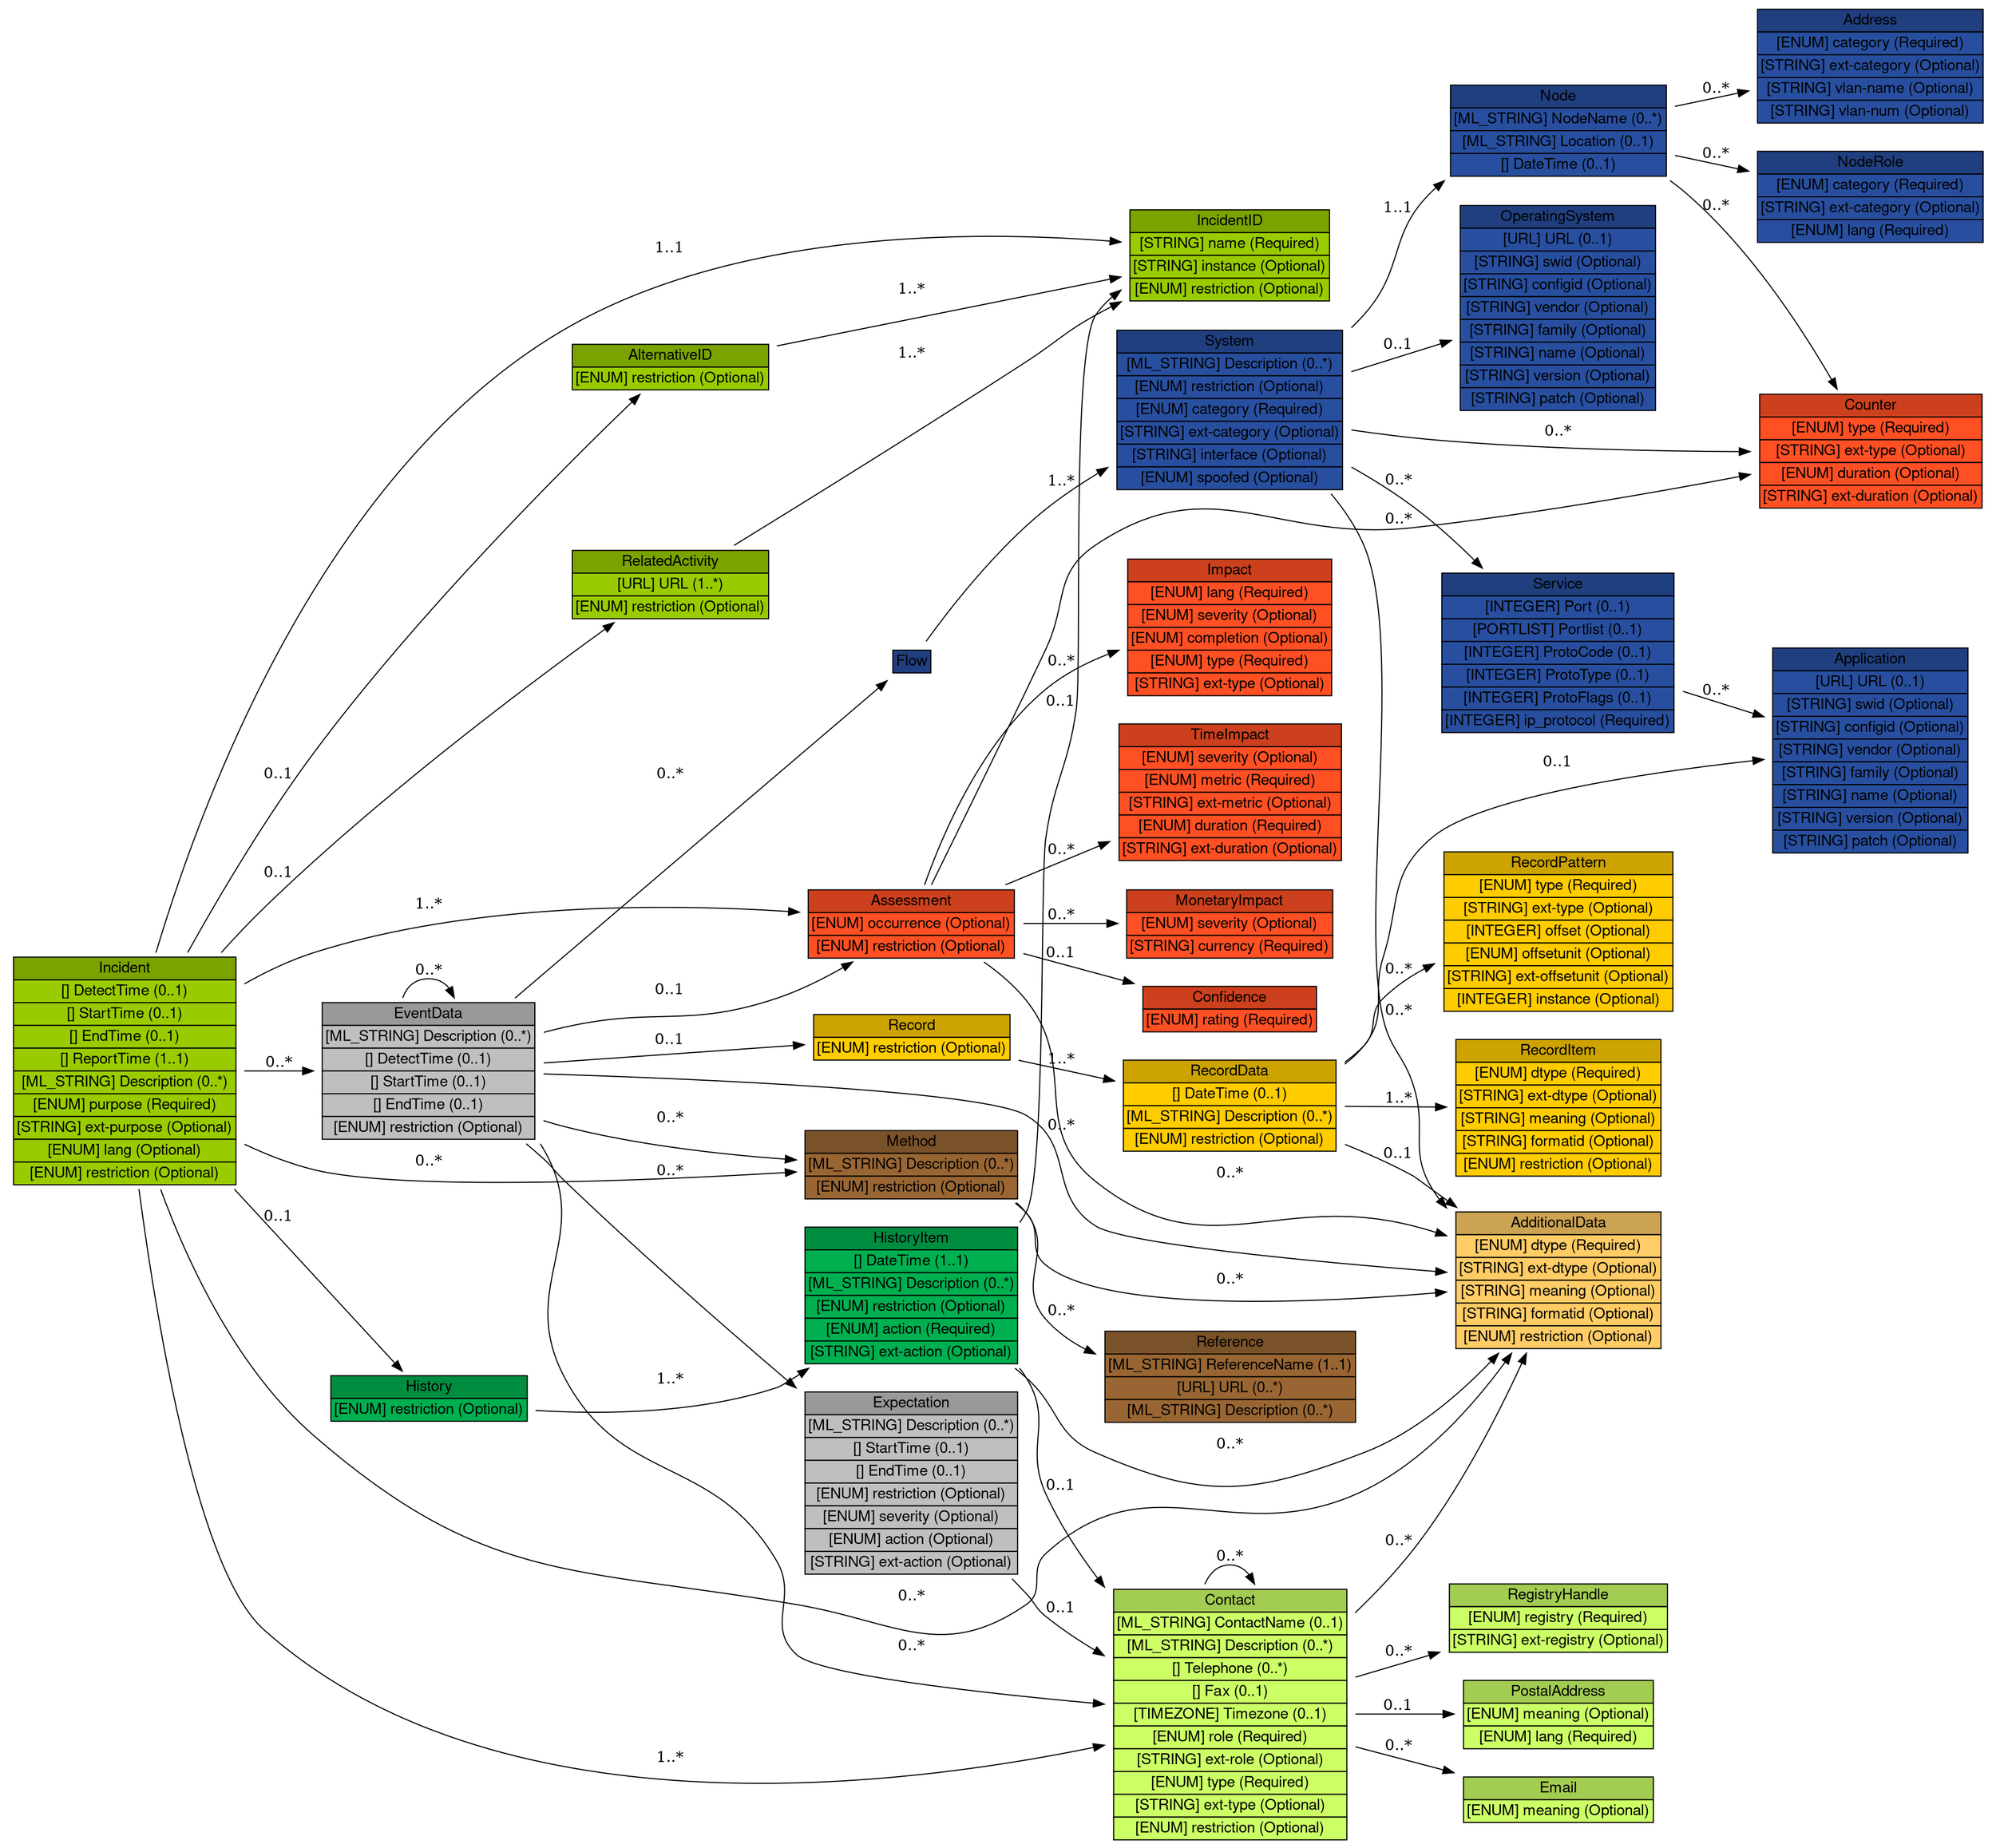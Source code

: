 digraph Incident {
	graph [bb="0,0,1808,1690.5",
		rankdir=LR
	];
	node [label="\N"];
	Incident	 [height=3.0278,
		label=<<table BORDER="0" CELLBORDER="1" CELLSPACING="0"> <tr> <td BGCOLOR="#7aa300" HREF="#" TITLE="Every incident is represented by an instance of the Incident class. This class provides a standardized representation for commonly exchanged incident data. "><FONT FACE="Nimbus Sans L">Incident</FONT></td> </tr>" %<tr><td BGCOLOR="#99CC00"  HREF="#" TITLE="The time the incident was first detected."><FONT FACE="Nimbus Sans L">[] DetectTime (0..1)</FONT></td></tr>%<tr><td BGCOLOR="#99CC00"  HREF="#" TITLE="The time the incident started."><FONT FACE="Nimbus Sans L">[] StartTime (0..1)</FONT></td></tr>%<tr><td BGCOLOR="#99CC00"  HREF="#" TITLE="The time the incident ended."><FONT FACE="Nimbus Sans L">[] EndTime (0..1)</FONT></td></tr>%<tr><td BGCOLOR="#99CC00"  HREF="#" TITLE="The time the incident was reported."><FONT FACE="Nimbus Sans L">[] ReportTime (1..1)</FONT></td></tr>%<tr><td BGCOLOR="#99CC00"  HREF="#" TITLE="A free-form textual description of the incident."><FONT FACE="Nimbus Sans L">[ML_STRING] Description (0..*)</FONT></td></tr>%<tr><td BGCOLOR="#99CC00"  HREF="#" TITLE="The purpose attribute represents the reason why the IODEF document was created.  It is closely related to the Expectation class (Section 3.13).  This attribute is defined as an enumerated list:"><FONT FACE="Nimbus Sans L">[ENUM] purpose (Required)</FONT></td></tr>%<tr><td BGCOLOR="#99CC00"  HREF="#" TITLE="A means by which to extend the purpose attribute.  See Section 5.1."><FONT FACE="Nimbus Sans L">[STRING] ext-purpose (Optional)</FONT></td></tr>%<tr><td BGCOLOR="#99CC00"  HREF="#" TITLE="A valid language code per RFC 4646 [7] constrained by the definition of &quot;xs:language&quot;.  The interpretation of this code is described in Section 6."><FONT FACE="Nimbus Sans L">[ENUM] lang (Optional)</FONT></td></tr>%<tr><td BGCOLOR="#99CC00"  HREF="#" TITLE="This attribute indicates the disclosure guidelines to which the sender expects the recipient to adhere for the information represented in this class and its children.  This guideline provides no security since there are no specified technical means to ensure that the recipient of the document handles the information as the sender requested."><FONT FACE="Nimbus Sans L">[ENUM] restriction (Optional)</FONT></td></tr>%</table>>,
		pos="109.5,1361.5",
		shape=plaintext,
		width=3.0417];
	IncidentID	 [height=1.2778,
		label=<<table BORDER="0" CELLBORDER="1" CELLSPACING="0"> <tr> <td BGCOLOR="#7aa300" HREF="#" TITLE="The IncidentID class represents an incident tracking number that is unique in the context of the CSIRT and identifies the activity characterized in an IODEF Document. This identifier would serve as an index into the CSIRT incident handling system. The combination of the name attribute and the string in the element content MUST be a globally unique identifier describing the activity. Documents generated by a given CSIRT MUST NOT reuse the same value unless they are referencing the same incident. "><FONT FACE="Nimbus Sans L">IncidentID</FONT></td> </tr>" %<tr><td BGCOLOR="#99CC00"  HREF="#" TITLE="An identifier describing the CSIRT that created the document.  In order to have a globally unique CSIRT name, the fully qualified domain name associated with the CSIRT MUST be used."><FONT FACE="Nimbus Sans L">[STRING] name (Required)</FONT></td></tr>%<tr><td BGCOLOR="#99CC00"  HREF="#" TITLE="An identifier referencing a subset of the named incident."><FONT FACE="Nimbus Sans L">[STRING] instance (Optional)</FONT></td></tr>%<tr><td BGCOLOR="#99CC00"  HREF="#" TITLE="This attribute has been defined in Section 3.2."><FONT FACE="Nimbus Sans L">[ENUM] restriction (Optional)</FONT></td></tr>%</table>>,
		pos="1117,1602.5",
		shape=plaintext,
		width=2.7639];
	Incident -> IncidentID	 [label="1..1",
		lp="606.5,1652",
		pos="e,1017.5,1619.4 184.24,1470.7 210.68,1502.8 242.72,1535.4 278,1558.5 367.68,1617.3 402.02,1615.1 508,1631.5 681.09,1658.3 884.86,\
1638.3 1007.3,1620.9"];
	AlternativeID	 [height=0.69444,
		label=<<table BORDER="0" CELLBORDER="1" CELLSPACING="0"> <tr> <td BGCOLOR="#7aa300" HREF="#" TITLE="The AlternativeID class lists the incident tracking numbers used by CSIRTs, other than the one generating the document, to refer to the identical activity described the IODEF document. A tracking number listed as an AlternativeID references the same incident detected by "><FONT FACE="Nimbus Sans L">AlternativeID</FONT></td> </tr>" %<tr><td BGCOLOR="#99CC00"  HREF="#" TITLE="This attribute has been defined in Section 3.2."><FONT FACE="Nimbus Sans L">[ENUM] restriction (Optional)</FONT></td></tr>%</table>>,
		pos="606.5,1598.5",
		shape=plaintext,
		width=2.7361];
	Incident -> AlternativeID	 [label="0..1",
		lp="248.5,1500",
		pos="e,507.81,1585 219.03,1464.2 225.02,1469.1 231.04,1473.9 237,1478.5 313.24,1536.9 419,1567.5 497.85,1583.1"];
	RelatedActivity	 [height=0.98611,
		label=<<table BORDER="0" CELLBORDER="1" CELLSPACING="0"> <tr> <td BGCOLOR="#7aa300" HREF="#" TITLE="The RelatedActivity class lists either incident tracking numbers of incidents or URLs (not both) that refer to activity related to the one described in the IODEF document. These references may be to local incident tracking numbers or to those of other CSIRTs. "><FONT FACE="Nimbus Sans L">RelatedActivity</FONT></td> </tr>" %<tr><td BGCOLOR="#99CC00"  HREF="#" TITLE="A URL to activity related to this incident."><FONT FACE="Nimbus Sans L">[URL] URL (1..*)</FONT></td></tr>%<tr><td BGCOLOR="#99CC00"  HREF="#" TITLE="This attribute has been defined in Section 3.2."><FONT FACE="Nimbus Sans L">[ENUM] restriction (Optional)</FONT></td></tr>%</table>>,
		pos="606.5,1519.5",
		shape=plaintext,
		width=2.7361];
	Incident -> RelatedActivity	 [label="0..1",
		lp="248.5,1467",
		pos="e,507.91,1514.3 219.04,1439.1 238.04,1450 258.1,1460 278,1467.5 348.42,1493.9 432.25,1506.9 497.59,1513.3"];
	Assessment	 [height=0.98611,
		label=<<table BORDER="0" CELLBORDER="1" CELLSPACING="0"> <tr> <td BGCOLOR="#cc401d" HREF="#" TITLE="The Assessment class describes the technical and non-technical repercussions of the incident on the CSIRT&#39;s constituency. "><FONT FACE="Nimbus Sans L">Assessment</FONT></td> </tr>" %<tr><td BGCOLOR="#FF5024"  HREF="#" TITLE="Specifies whether the assessment is describing actual or potential outcomes.  The default is &quot;actual&quot; and is assumed if not specified."><FONT FACE="Nimbus Sans L">[ENUM] occurrence (Optional)</FONT></td></tr>%<tr><td BGCOLOR="#FF5024"  HREF="#" TITLE="This attribute is defined in Section 3.2."><FONT FACE="Nimbus Sans L">[ENUM] restriction (Optional)</FONT></td></tr>%</table>>,
		pos="829,676.5",
		shape=plaintext,
		width=2.8472];
	Incident -> Assessment	 [label="1..*",
		lp="384,863",
		pos="e,726.28,684.37 132.84,1252.4 163.18,1120.5 219.26,909.6 278,855.5 400.15,742.99 593.93,701.15 716.14,685.62"];
	AdditionalData	 [height=1.8611,
		label=<<table BORDER="0" CELLBORDER="1" CELLSPACING="0"> <tr> <td BGCOLOR="#cca352" HREF="#" TITLE="The AdditionalData class serves as an extension mechanism for information not otherwise represented in the data model. For relatively simple information, atomic data types (e.g., integers, strings) are provided with a mechanism to annotate their meaning. The class can also be used to extend the data model (and the associated Schema) to support proprietary extensions by encapsulating entire XML documents conforming to another Schema (e.g., IDMEF). A detailed discussion for extending the data model and the schema can be found in Section 5. "><FONT FACE="Nimbus Sans L">AdditionalData</FONT></td> </tr>" %<tr><td BGCOLOR="#FFCC66"  HREF="#" TITLE="The data type of the element content.  The permitted values for this attribute are shown below.  The default value is &quot;string&quot;."><FONT FACE="Nimbus Sans L">[ENUM] dtype (Required)</FONT></td></tr>%<tr><td BGCOLOR="#FFCC66"  HREF="#" TITLE="A means by which to extend the dtype attribute.  See Section 5.1."><FONT FACE="Nimbus Sans L">[STRING] ext-dtype (Optional)</FONT></td></tr>%<tr><td BGCOLOR="#FFCC66"  HREF="#" TITLE="A free-form description of the element content."><FONT FACE="Nimbus Sans L">[STRING] meaning (Optional)</FONT></td></tr>%<tr><td BGCOLOR="#FFCC66"  HREF="#" TITLE="An identifier referencing the format and semantics of the element content."><FONT FACE="Nimbus Sans L">[STRING] formatid (Optional)</FONT></td></tr>%<tr><td BGCOLOR="#FFCC66"  HREF="#" TITLE="This attribute has been defined in Section 3.2."><FONT FACE="Nimbus Sans L">[ENUM] restriction (Optional)</FONT></td></tr>%</table>>,
		pos="1413,1000.5",
		shape=plaintext,
		width=2.8194];
	Incident -> AdditionalData	 [label="0..*",
		lp="829,340",
		pos="e,1375.9,933.29 115.47,1252.4 132.92,987.53 195.18,332.5 384,332.5 384,332.5 384,332.5 1117,332.5 1172.3,332.5 1201,312.25 1240,\
351.5 1303.3,415.25 1273.5,665.35 1299,751.5 1316.8,811.67 1346.6,875.99 1371.2,924.18"];
	Method	 [height=0.98611,
		label=<<table BORDER="0" CELLBORDER="1" CELLSPACING="0"> <tr> <td BGCOLOR="#7a5229" HREF="#" TITLE="The Method class describes the methodology used by the intruder to perpetrate the events of the incident. This class consists of a list of references describing the attack method and a free form description of the technique. "><FONT FACE="Nimbus Sans L">Method</FONT></td> </tr>" %<tr><td BGCOLOR="#996633"  HREF="#" TITLE="A free-form text description of the methodology used by the intruder."><FONT FACE="Nimbus Sans L">[ML_STRING] Description (0..*)</FONT></td></tr>%<tr><td BGCOLOR="#996633"  HREF="#" TITLE="This attribute is defined in Section 3.2."><FONT FACE="Nimbus Sans L">[ENUM] restriction (Optional)</FONT></td></tr>%</table>>,
		pos="829,928.5",
		shape=plaintext,
		width=2.9444];
	Incident -> Method	 [label="0..*",
		lp="384,948",
		pos="e,722.8,897.74 121.18,1252.2 138.01,1153.5 178.9,1013 278,940.5 403.59,848.56 592.07,868.62 712.79,895.47"];
	Contact	 [height=3.3194,
		label=<<table BORDER="0" CELLBORDER="1" CELLSPACING="0"> <tr> <td BGCOLOR="#a3cc52" HREF="#" TITLE="The Contact class describes contact information for organizations and personnel involved in the incident. This class allows for the naming of the involved party, specifying contact information for them, and identifying their role in the incident. "><FONT FACE="Nimbus Sans L">Contact</FONT></td> </tr>" %<tr><td BGCOLOR="#CCFF66"  HREF="#" TITLE="The name of the contact.  The contact may either be an organization or a person.  The type attribute disambiguates the semantics."><FONT FACE="Nimbus Sans L">[ML_STRING] ContactName (0..1)</FONT></td></tr>%<tr><td BGCOLOR="#CCFF66"  HREF="#" TITLE="A free-form description of this contact.  In the case of a person, this is often the organizational title of the individual."><FONT FACE="Nimbus Sans L">[ML_STRING] Description (0..*)</FONT></td></tr>%<tr><td BGCOLOR="#CCFF66"  HREF="#" TITLE="The telephone number of the contact."><FONT FACE="Nimbus Sans L">[] Telephone (0..*)</FONT></td></tr>%<tr><td BGCOLOR="#CCFF66"  HREF="#" TITLE="The facsimile telephone number of the contact."><FONT FACE="Nimbus Sans L">[] Fax (0..1)</FONT></td></tr>%<tr><td BGCOLOR="#CCFF66"  HREF="#" TITLE="The timezone in which the contact resides formatted according to Section 2.9."><FONT FACE="Nimbus Sans L">[TIMEZONE] Timezone (0..1)</FONT></td></tr>%<tr><td BGCOLOR="#CCFF66"  HREF="#" TITLE="Indicates the role the contact fulfills.  This attribute is defined as an enumerated list:"><FONT FACE="Nimbus Sans L">[ENUM] role (Required)</FONT></td></tr>%<tr><td BGCOLOR="#CCFF66"  HREF="#" TITLE="A means by which to extend the role attribute. See Section 5.1."><FONT FACE="Nimbus Sans L">[STRING] ext-role (Optional)</FONT></td></tr>%<tr><td BGCOLOR="#CCFF66"  HREF="#" TITLE="Indicates the type of contact being described. This attribute is defined as an enumerated list:"><FONT FACE="Nimbus Sans L">[ENUM] type (Required)</FONT></td></tr>%<tr><td BGCOLOR="#CCFF66"  HREF="#" TITLE="A means by which to extend the type attribute. See Section 5.1."><FONT FACE="Nimbus Sans L">[STRING] ext-type (Optional)</FONT></td></tr>%<tr><td BGCOLOR="#CCFF66"  HREF="#" TITLE="This attribute is defined in Section 3.2."><FONT FACE="Nimbus Sans L">[ENUM] restriction (Optional)</FONT></td></tr>%</table>>,
		pos="1117,1369.5",
		shape=plaintext,
		width=3.1944];
	Incident -> Contact	 [label="1..*",
		lp="606.5,1374",
		pos="e,1002,1368.6 219.24,1362.4 407.97,1363.9 792.89,1366.9 991.79,1368.5"];
	EventData	 [height=1.8611,
		label=<<table BORDER="0" CELLBORDER="1" CELLSPACING="0"> <tr> <td BGCOLOR="#999999" HREF="#" TITLE="The EventData class describes a particular event of the incident for a given set of hosts or networks. This description includes the systems from which the activity originated and those targeted, an assessment of the techniques used by the intruder, the impact of the activity on the organization, and any forensic evidence discovered. "><FONT FACE="Nimbus Sans L">EventData</FONT></td> </tr>" %<tr><td BGCOLOR="#bfbfbf"  HREF="#" TITLE="A free-form textual description of the event."><FONT FACE="Nimbus Sans L">[ML_STRING] Description (0..*)</FONT></td></tr>%<tr><td BGCOLOR="#bfbfbf"  HREF="#" TITLE="The time the event was detected."><FONT FACE="Nimbus Sans L">[] DetectTime (0..1)</FONT></td></tr>%<tr><td BGCOLOR="#bfbfbf"  HREF="#" TITLE="The time the event started."><FONT FACE="Nimbus Sans L">[] StartTime (0..1)</FONT></td></tr>%<tr><td BGCOLOR="#bfbfbf"  HREF="#" TITLE="The time the event ended."><FONT FACE="Nimbus Sans L">[] EndTime (0..1)</FONT></td></tr>%<tr><td BGCOLOR="#bfbfbf"  HREF="#" TITLE="This attribute is defined in Section 3.2."><FONT FACE="Nimbus Sans L">[ENUM] restriction (Optional)</FONT></td></tr>%</table>>,
		pos="384,1031.5",
		shape=plaintext,
		width=2.9444];
	Incident -> EventData	 [label="0..*",
		lp="248.5,1214",
		pos="e,328.02,1098.8 200.52,1252.1 240.19,1204.4 285.69,1149.7 321.46,1106.7"];
	History	 [height=0.69444,
		label=<<table BORDER="0" CELLBORDER="1" CELLSPACING="0"> <tr> <td BGCOLOR="#008d40" HREF="#" TITLE="The History class is a log of the significant events or actions performed by the involved parties during the course of handling the incident. "><FONT FACE="Nimbus Sans L">History</FONT></td> </tr>" %<tr><td BGCOLOR="#00B050"  HREF="#" TITLE="This attribute is defined in Section 3.2."><FONT FACE="Nimbus Sans L">[ENUM] restriction (Optional)</FONT></td></tr>%</table>>,
		pos="384,1433.5",
		shape=plaintext,
		width=2.7361];
	Incident -> History	 [label="0..1",
		lp="248.5,1408",
		pos="e,288.67,1408.5 219.17,1390.3 238.85,1395.4 259.31,1400.8 278.85,1405.9"];
	AlternativeID -> IncidentID	 [label="1..*",
		lp="829,1609",
		pos="e,1017.3,1601.7 705.23,1599.3 791.75,1600 917.34,1600.9 1007,1601.6"];
	RelatedActivity -> IncidentID	 [label="1..*",
		lp="829,1580",
		pos="e,1017.3,1586.3 705.23,1535.6 791.84,1549.6 917.6,1570.1 1007.3,1584.7"];
	Impact	 [height=1.8611,
		label=<<table BORDER="0" CELLBORDER="1" CELLSPACING="0"> <tr> <td BGCOLOR="#cc401d" HREF="#" TITLE="The Impact class allows for categorizing and describing the technical impact of the incident on the network of an organization. "><FONT FACE="Nimbus Sans L">Impact</FONT></td> </tr>" %<tr><td BGCOLOR="#FF5024"  HREF="#" TITLE="A valid language code per RFC 4646 [7] constrained by the definition of &quot;xs:language&quot;.  The interpretation of this code is described in Section 6."><FONT FACE="Nimbus Sans L">[ENUM] lang (Required)</FONT></td></tr>%<tr><td BGCOLOR="#FF5024"  HREF="#" TITLE="An estimate of the relative severity of the activity.  The permitted values are shown below.  There is no default value."><FONT FACE="Nimbus Sans L">[ENUM] severity (Optional)</FONT></td></tr>%<tr><td BGCOLOR="#FF5024"  HREF="#" TITLE="An indication whether the described activity was successful.  The permitted values are shown below.  There is no default value."><FONT FACE="Nimbus Sans L">[ENUM] completion (Optional)</FONT></td></tr>%<tr><td BGCOLOR="#FF5024"  HREF="#" TITLE="Classifies the malicious activity into incident categories.  The permitted values are shown below.  The default value is &quot;other&quot;."><FONT FACE="Nimbus Sans L">[ENUM] type (Required)</FONT></td></tr>%<tr><td BGCOLOR="#FF5024"  HREF="#" TITLE="A means by which to extend the type attribute. See Section 5.1."><FONT FACE="Nimbus Sans L">[STRING] ext-type (Optional)</FONT></td></tr>%</table>>,
		pos="1117,427.5",
		shape=plaintext,
		width=2.8333];
	Assessment -> Impact	 [label="0..*",
		lp="964.5,546",
		pos="e,1014.9,487.71 858.28,640.78 889.57,603.88 941.77,545.84 994,503.5 998.04,500.22 1002.2,496.98 1006.5,493.79"];
	TimeImpact	 [height=1.8611,
		label=<<table BORDER="0" CELLBORDER="1" CELLSPACING="0"> <tr> <td BGCOLOR="#cc401d" HREF="#" TITLE="The TimeImpact class describes the impact of the incident on an organization as a function of time. It provides a way to convey down time and recovery time. "><FONT FACE="Nimbus Sans L">TimeImpact</FONT></td> </tr>" %<tr><td BGCOLOR="#FF5024"  HREF="#" TITLE="An estimate of the relative severity of the activity.  The permitted values are shown below.  There is no default value."><FONT FACE="Nimbus Sans L">[ENUM] severity (Optional)</FONT></td></tr>%<tr><td BGCOLOR="#FF5024"  HREF="#" TITLE="Defines the metric in which the time is expressed.  The permitted values are shown below.  There is no default value."><FONT FACE="Nimbus Sans L">[ENUM] metric (Required)</FONT></td></tr>%<tr><td BGCOLOR="#FF5024"  HREF="#" TITLE="A means by which to extend the metric attribute.  See Section 5.1."><FONT FACE="Nimbus Sans L">[STRING] ext-metric (Optional)</FONT></td></tr>%<tr><td BGCOLOR="#FF5024"  HREF="#" TITLE="Defines a unit of time, that when combined with the metric attribute, fully describes a metric of impact that will be conveyed in the element content.  The permitted values are shown below.  The default value is &quot;hour&quot;."><FONT FACE="Nimbus Sans L">[ENUM] duration (Required)</FONT></td></tr>%<tr><td BGCOLOR="#FF5024"  HREF="#" TITLE="A means by which to extend the duration attribute.  See Section 5.1."><FONT FACE="Nimbus Sans L">[STRING] ext-duration (Optional)</FONT></td></tr>%</table>>,
		pos="1117,737.5",
		shape=plaintext,
		width=3.0417];
	Assessment -> TimeImpact	 [label="0..*",
		lp="964.5,715",
		pos="e,1007.5,714.3 931.75,698.26 953.05,702.77 975.66,707.56 997.49,712.19"];
	MonetaryImpact	 [height=0.98611,
		label=<<table BORDER="0" CELLBORDER="1" CELLSPACING="0"> <tr> <td BGCOLOR="#cc401d" HREF="#" TITLE="The MonetaryImpact class describes the financial impact of the activity on an organization. For example, this impact may consider losses due to the cost of the investigation or recovery, diminished "><FONT FACE="Nimbus Sans L">MonetaryImpact</FONT></td> </tr>" %<tr><td BGCOLOR="#FF5024"  HREF="#" TITLE="An estimate of the relative severity of the activity.  The permitted values are shown below.  There is no default value."><FONT FACE="Nimbus Sans L">[ENUM] severity (Optional)</FONT></td></tr>%<tr><td BGCOLOR="#FF5024"  HREF="#" TITLE="Defines the currency in which the monetary impact is expressed.  The permitted values are defined in ISO 4217:2001, Codes for the representation of currencies and funds [14].  There is no default value."><FONT FACE="Nimbus Sans L">[STRING] currency (Required)</FONT></td></tr>%</table>>,
		pos="1117,616.5",
		shape=plaintext,
		width=2.8333];
	Assessment -> MonetaryImpact	 [label="0..*",
		lp="964.5,658",
		pos="e,1014.8,637.8 931.75,655.09 955.47,650.15 980.81,644.87 1004.9,639.86"];
	Counter	 [height=1.5694,
		label=<<table BORDER="0" CELLBORDER="1" CELLSPACING="0"> <tr> <td BGCOLOR="#cc401d" HREF="#" TITLE="The Counter class summarize multiple occurrences of some event, or conveys counts or rates on various features (e.g., packets, sessions, events). "><FONT FACE="Nimbus Sans L">Counter</FONT></td> </tr>" %<tr><td BGCOLOR="#FF5024"  HREF="#" TITLE="Specifies the units of the element content."><FONT FACE="Nimbus Sans L">[ENUM] type (Required)</FONT></td></tr>%<tr><td BGCOLOR="#FF5024"  HREF="#" TITLE="A means by which to extend the type attribute. See Section 5.1."><FONT FACE="Nimbus Sans L">[STRING] ext-type (Optional)</FONT></td></tr>%<tr><td BGCOLOR="#FF5024"  HREF="#" TITLE="If present, the Counter class represents a rate rather than a count over the entire event.  In that case, this attribute specifies the denominator of the rate (where the type attribute specified the nominator).  The possible values of this attribute are defined in Section 3.10.2"><FONT FACE="Nimbus Sans L">[ENUM] duration (Optional)</FONT></td></tr>%<tr><td BGCOLOR="#FF5024"  HREF="#" TITLE="A means by which to extend the duration attribute.  See Section 5.1."><FONT FACE="Nimbus Sans L">[STRING] ext-duration (Optional)</FONT></td></tr>%</table>>,
		pos="1697,56.5",
		shape=plaintext,
		width=3.0417];
	Assessment -> Counter	 [label="0..*",
		lp="1269.5,32",
		pos="e,1587.3,33.479 842.69,640.97 865.01,581.78 909.34,458.86 935,351.5 947.13,300.76 938.64,285.66 953,235.5 965.77,190.9 960.22,171.3 \
994,139.5 1150.5,-7.8388 1421.3,7.4123 1577.2,31.858"];
	Confidence	 [height=0.69444,
		label=<<table BORDER="0" CELLBORDER="1" CELLSPACING="0"> <tr> <td BGCOLOR="#cc401d" HREF="#" TITLE="The Confidence class represents a best estimate of the validity and accuracy of the described impact (see Section 3.10) of the incident activity. This estimate can be expressed as a category or a numeric calculation. "><FONT FACE="Nimbus Sans L">Confidence</FONT></td> </tr>" %<tr><td BGCOLOR="#FF5024"  HREF="#" TITLE="A rating of the analytical validity of the specified Assessment.  The permitted values are shown below. There is no default value."><FONT FACE="Nimbus Sans L">[ENUM] rating (Required)</FONT></td></tr>%</table>>,
		pos="1117,537.5",
		shape=plaintext,
		width=2.4444];
	Assessment -> Confidence	 [label="0..1",
		lp="964.5,599",
		pos="e,1028.9,558.42 876.67,640.78 908.52,618.3 952.11,590.12 994,571.5 1002,567.94 1010.5,564.66 1019.1,561.67"];
	Assessment -> AdditionalData	 [label="0..*",
		lp="1117,857",
		pos="e,1353.6,933.32 860.57,712.06 891.28,744.16 940.94,789.86 994,813.5 1094.9,858.47 1139.6,803.29 1240,849.5 1279.4,867.64 1316.5,\
897.62 1346.2,926.12"];
	Method -> AdditionalData	 [label="0..*",
		lp="1117,1006",
		pos="e,1311.1,1000.1 935.21,961.63 954.61,966.67 974.79,971.26 994,974.5 1097.1,991.87 1216.2,997.94 1301,999.91"];
	Reference	 [height=1.2778,
		label=<<table BORDER="0" CELLBORDER="1" CELLSPACING="0"> <tr> <td BGCOLOR="#7a5229" HREF="#" TITLE="The Reference class is a reference to a vulnerability, IDS alert, malware sample, advisory, or attack technique. A reference consists of a name, a URL to this reference, and an optional description. "><FONT FACE="Nimbus Sans L">Reference</FONT></td> </tr>" %<tr><td BGCOLOR="#996633"  HREF="#" TITLE="Name of the reference."><FONT FACE="Nimbus Sans L">[ML_STRING] ReferenceName (1..1)</FONT></td></tr>%<tr><td BGCOLOR="#996633"  HREF="#" TITLE="A URL associated with the reference."><FONT FACE="Nimbus Sans L">[URL] URL (0..*)</FONT></td></tr>%<tr><td BGCOLOR="#996633"  HREF="#" TITLE="A free-form text description of this reference."><FONT FACE="Nimbus Sans L">[ML_STRING] Description (0..*)</FONT></td></tr>%</table>>,
		pos="1117,919.5",
		shape=plaintext,
		width=3.4167];
	Method -> Reference	 [label="0..*",
		lp="964.5,933",
		pos="e,993.67,923.35 935.01,925.19 950.82,924.69 967.28,924.18 983.56,923.67"];
	Contact -> AdditionalData	 [label="0..*",
		lp="1269.5,1175",
		pos="e,1311.9,1067.7 1224.4,1249.9 1230,1241.5 1235.3,1233 1240,1224.5 1252.8,1201.2 1248.3,1192.2 1258,1167.5 1259,1165 1297.3,1083.5 \
1299,1081.5 1300.9,1079.3 1302.8,1077.1 1304.8,1074.9"];
	Contact -> Contact	 [label="0..*",
		lp="1117,1514.5",
		pos="e,1139.6,1489.2 1094.4,1489.2 1099.1,1500.1 1106.6,1507 1117,1507 1124.1,1507 1129.9,1503.8 1134.4,1498.2"];
	RegistryHandle	 [height=0.98611,
		label=<<table BORDER="0" CELLBORDER="1" CELLSPACING="0"> <tr> <td BGCOLOR="#a3cc52" HREF="#" TITLE="The RegistryHandle class represents a handle into an Internet registry or community-specific database. The handle is specified in the element content and the type attribute specifies the database. "><FONT FACE="Nimbus Sans L">RegistryHandle</FONT></td> </tr>" %<tr><td BGCOLOR="#CCFF66"  HREF="#" TITLE="The database to which the handle belongs.  The default value is &#39;local&#39;.  The possible values are:"><FONT FACE="Nimbus Sans L">[ENUM] registry (Required)</FONT></td></tr>%<tr><td BGCOLOR="#CCFF66"  HREF="#" TITLE="A means by which to extend the registry attribute.  See Section 5.1."><FONT FACE="Nimbus Sans L">[STRING] ext-registry (Optional)</FONT></td></tr>%</table>>,
		pos="1413,1586.5",
		shape=plaintext,
		width=2.9861];
	Contact -> RegistryHandle	 [label="0..*",
		lp="1269.5,1534",
		pos="e,1315.3,1550.9 1230.7,1489.2 1252.2,1508.2 1275.4,1526.5 1299,1541.5 1301.4,1543.1 1303.9,1544.6 1306.5,1546"];
	PostalAddress	 [height=0.98611,
		label=<<table BORDER="0" CELLBORDER="1" CELLSPACING="0"> <tr> <td BGCOLOR="#a3cc52" HREF="#" TITLE="The PostalAddress class specifies a postal address formatted according to the POSTAL data type (Section 2.11). "><FONT FACE="Nimbus Sans L">PostalAddress</FONT></td> </tr>" %<tr><td BGCOLOR="#CCFF66"  HREF="#" TITLE="A free-form description of the element content."><FONT FACE="Nimbus Sans L">[ENUM] meaning (Optional)</FONT></td></tr>%<tr><td BGCOLOR="#CCFF66"  HREF="#" TITLE="A valid language code per RFC 4646 [7] constrained by the definition of &quot;xs:language&quot;.  The interpretation of this code is described in Section 6."><FONT FACE="Nimbus Sans L">[ENUM] lang (Required)</FONT></td></tr>%</table>>,
		pos="1413,1497.5",
		shape=plaintext,
		width=2.6528];
	Contact -> PostalAddress	 [label="0..1",
		lp="1269.5,1452",
		pos="e,1321.7,1461.9 1232.1,1423.1 1254.2,1433.1 1277.3,1443.3 1299,1452.5 1303.4,1454.4 1307.8,1456.2 1312.3,1458.1"];
	Email	 [height=0.69444,
		label=<<table BORDER="0" CELLBORDER="1" CELLSPACING="0"> <tr> <td BGCOLOR="#a3cc52" HREF="#" TITLE="The Email class specifies an email address formatted according to EMAIL data type (Section 2.14). "><FONT FACE="Nimbus Sans L">Email</FONT></td> </tr>" %<tr><td BGCOLOR="#CCFF66"  HREF="#" TITLE="A free-form description of the element content (e.g., hours of coverage for a given number)."><FONT FACE="Nimbus Sans L">[ENUM] meaning (Optional)</FONT></td></tr>%</table>>,
		pos="1413,1665.5",
		shape=plaintext,
		width=2.6528];
	Contact -> Email	 [label="0..*",
		lp="1269.5,1611",
		pos="e,1317.3,1642.4 1199.9,1489.3 1247.5,1558 1298.1,1630.8 1299,1631.5 1302,1633.7 1305.2,1635.7 1308.5,1637.7"];
	EventData -> Assessment	 [label="0..1",
		lp="606.5,935",
		pos="e,784.45,712.04 468.22,964.31 558.91,891.97 700.36,779.13 776.4,718.46"];
	EventData -> AdditionalData	 [label="0..*",
		lp="964.5,1034",
		pos="e,1311.1,1011.9 490.27,1030.8 686.2,1029.4 1097.4,1025.6 1240,1017.5 1259.7,1016.4 1280.7,1014.7 1300.9,1012.9"];
	EventData -> Method	 [label="0..*",
		lp="606.5,989",
		pos="e,722.98,955.04 490.26,986.55 496.21,984.7 502.15,982.99 508,981.5 593.42,959.71 618.22,974 705,958.5 707.67,958.02 710.36,957.52 \
713.08,957"];
	EventData -> Contact	 [label="0..*",
		lp="829,1340",
		pos="e,1002,1345.9 439.11,1098.7 459.46,1121.3 483.54,1145.8 508,1165.5 594.32,1234.9 619.37,1252.4 723,1291.5 812.8,1325.4 840.87,1313.8 \
935,1332.5 953.45,1336.2 972.94,1340.1 992.04,1343.9"];
	EventData -> EventData	 [label="0..*",
		lp="384,1124",
		pos="e,407.03,1098.8 360.97,1098.8 364.42,1109.3 372.09,1116.5 384,1116.5 392,1116.5 398.09,1113.3 402.27,1108"];
	Flow	 [height=0.5,
		label=<<table BORDER="0" CELLBORDER="1" CELLSPACING="0"> <tr> <td BGCOLOR="#203f7f" HREF="#" TITLE="The Flow class groups related the source and target hosts. "><FONT FACE="Nimbus Sans L">Flow</FONT></td> </tr>" %</table>>,
		pos="829,252.5",
		shape=plaintext,
		width=0.75];
	EventData -> Flow	 [label="0..*",
		lp="606.5,770",
		pos="e,801.57,261.96 465.72,964.48 475.24,953.39 483.76,941.3 490,928.5 522.54,861.8 487.78,833.9 508,762.5 568.62,548.46 570.22,472.19 \
723,310.5 742.08,290.31 769.78,275.49 792.07,265.89"];
	Expectation	 [height=2.4444,
		label=<<table BORDER="0" CELLBORDER="1" CELLSPACING="0"> <tr> <td BGCOLOR="#999999" HREF="#" TITLE="The Expectation class conveys to the recipient of the IODEF document the actions the sender is requesting. The scope of the requested action is limited to purview of the EventData class in which this class is aggregated. "><FONT FACE="Nimbus Sans L">Expectation</FONT></td> </tr>" %<tr><td BGCOLOR="#bfbfbf"  HREF="#" TITLE="A free-form description of the desired action(s)."><FONT FACE="Nimbus Sans L">[ML_STRING] Description (0..*)</FONT></td></tr>%<tr><td BGCOLOR="#bfbfbf"  HREF="#" TITLE="The time at which the action should be performed.  A timestamp that is earlier than the ReportTime specified in the Incident class denotes that the expectation should be fulfilled as soon as possible.  The absence of this element leaves the execution of the expectation to the discretion of the recipient."><FONT FACE="Nimbus Sans L">[] StartTime (0..1)</FONT></td></tr>%<tr><td BGCOLOR="#bfbfbf"  HREF="#" TITLE="The time by which the action should be completed. If the action is not carried out by this time, it should no longer be performed."><FONT FACE="Nimbus Sans L">[] EndTime (0..1)</FONT></td></tr>%<tr><td BGCOLOR="#bfbfbf"  HREF="#" TITLE="This attribute is defined in Section 3.2."><FONT FACE="Nimbus Sans L">[ENUM] restriction (Optional)</FONT></td></tr>%<tr><td BGCOLOR="#bfbfbf"  HREF="#" TITLE="Indicates the desired priority of the action. This attribute is an enumerated list with no default value, and the semantics of these relative measures are context dependent."><FONT FACE="Nimbus Sans L">[ENUM] severity (Optional)</FONT></td></tr>%<tr><td BGCOLOR="#bfbfbf"  HREF="#" TITLE="Classifies the type of action requested.  This attribute is an enumerated list with no default value."><FONT FACE="Nimbus Sans L">[ENUM] action (Optional)</FONT></td></tr>%<tr><td BGCOLOR="#bfbfbf"  HREF="#" TITLE="A means by which to extend the action attribute.  See Section 5.1."><FONT FACE="Nimbus Sans L">[STRING] ext-action (Optional)</FONT></td></tr>%</table>>,
		pos="829,1194.5",
		shape=plaintext,
		width=2.9444];
	EventData -> Expectation	 [label="0..*",
		lp="606.5,1154",
		pos="e,722.63,1155.5 490.02,1070.3 557.17,1094.9 644.04,1126.7 713.02,1152"];
	Record	 [height=0.69444,
		label=<<table BORDER="0" CELLBORDER="1" CELLSPACING="0"> <tr> <td BGCOLOR="#cca300" HREF="#" TITLE="The Record class is a container class for log and audit data that provides supportive information about the incident. The source of this data will often be the output of monitoring tools. These logs should substantiate the activity described in the document. "><FONT FACE="Nimbus Sans L">Record</FONT></td> </tr>" %<tr><td BGCOLOR="#ffcc00"  HREF="#" TITLE="This attribute has been defined in Section 3.2."><FONT FACE="Nimbus Sans L">[ENUM] restriction (Optional)</FONT></td></tr>%</table>>,
		pos="829,1063.5",
		shape=plaintext,
		width=2.7361];
	EventData -> Record	 [label="0..1",
		lp="606.5,1062",
		pos="e,730.26,1056.4 490.02,1039.1 559.49,1044.1 650.05,1050.6 720.08,1055.7"];
	System	 [height=2.1528,
		label=<<table BORDER="0" CELLBORDER="1" CELLSPACING="0"> <tr> <td BGCOLOR="#203f7f" HREF="#" TITLE="The System class describes a system or network involved in an event. The systems or networks represented by this class are categorized according to the role they played in the incident through the category attribute. The value of this category attribute dictates the semantics of the aggregated classes in the System class. If the category attribute has a value of &quot;source&quot;, then the aggregated classes denote the machine and service from which the activity is originating. With a category attribute value of &quot;target&quot; or &quot;intermediary&quot;, then the machine or service is the one targeted in the activity. A value of &quot;sensor&quot; dictates that this System was part of an instrumentation to monitor the network. "><FONT FACE="Nimbus Sans L">System</FONT></td> </tr>" %<tr><td BGCOLOR="#284f9f"  HREF="#" TITLE="A free-form text description of the System."><FONT FACE="Nimbus Sans L">[ML_STRING] Description (0..*)</FONT></td></tr>%<tr><td BGCOLOR="#284f9f"  HREF="#" TITLE="This attribute is defined in Section 3.2."><FONT FACE="Nimbus Sans L">[ENUM] restriction (Optional)</FONT></td></tr>%<tr><td BGCOLOR="#284f9f"  HREF="#" TITLE="Classifies the role the host or network played in the incident.  The possible values are:"><FONT FACE="Nimbus Sans L">[ENUM] category (Required)</FONT></td></tr>%<tr><td BGCOLOR="#284f9f"  HREF="#" TITLE="A means by which to extend the category attribute.  See Section 5.1."><FONT FACE="Nimbus Sans L">[STRING] ext-category (Optional)</FONT></td></tr>%<tr><td BGCOLOR="#284f9f"  HREF="#" TITLE="Specifies the interface on which the event(s) on this System originated.  If the Node class specifies a network rather than a host, this attribute has no meaning."><FONT FACE="Nimbus Sans L">[STRING] interface (Optional)</FONT></td></tr>%<tr><td BGCOLOR="#284f9f"  HREF="#" TITLE="An indication of confidence in whether this System was the true target or attacking host.  The permitted values for this attribute are shown below.  The default value is &quot;unknown&quot;."><FONT FACE="Nimbus Sans L">[ENUM] spoofed (Optional)</FONT></td></tr>%</table>>,
		pos="1117,226.5",
		shape=plaintext,
		width=3.0833];
	Flow -> System	 [label="1..*",
		lp="964.5,249",
		pos="e,1005.8,236.54 856.09,250.05 888.19,247.16 943.84,242.13 995.52,237.47"];
	System -> Counter	 [label="0..*",
		lp="1413,73",
		pos="e,1587.5,39.224 1182,148.62 1213.6,116.59 1254.4,82.968 1299,65.5 1387.6,30.802 1495.9,30.808 1577.2,38.233"];
	System -> AdditionalData	 [label="0..*",
		lp="1269.5,311",
		pos="e,1373.5,933.33 1228,268.36 1252.6,279.84 1273.5,292.23 1281,303.5 1308.6,345.01 1287.4,703.05 1299,751.5 1313.5,812.32 1343.2,876.37 \
1368.7,924.28"];
	"Node"	 [height=1.2778,
		label=<<table BORDER="0" CELLBORDER="1" CELLSPACING="0"> <tr> <td BGCOLOR="#203f7f" HREF="#" TITLE="The Node class names a system (e.g., PC, router) or network. "><FONT FACE="Nimbus Sans L">Node</FONT></td> </tr>" %<tr><td BGCOLOR="#284f9f"  HREF="#" TITLE="The name of the Node (e.g., fully qualified domain name).  This information MUST be provided if no Address information is given."><FONT FACE="Nimbus Sans L">[ML_STRING] NodeName (0..*)</FONT></td></tr>%<tr><td BGCOLOR="#284f9f"  HREF="#" TITLE="A free-from description of the physical location of the equipment."><FONT FACE="Nimbus Sans L">[ML_STRING] Location (0..1)</FONT></td></tr>%<tr><td BGCOLOR="#284f9f"  HREF="#" TITLE="A timestamp of when the resolution between the name and address was performed.  This information SHOULD be provided if both an Address and NodeName are specified."><FONT FACE="Nimbus Sans L">[] DateTime (0..1)</FONT></td></tr>%</table>>,
		pos="1413,351.5",
		shape=plaintext,
		width=2.9583];
	System -> "Node"	 [label="1..1",
		lp="1269.5,235",
		pos="e,1308.1,305.17 1228.1,208.18 1247.2,210.1 1265.8,215.73 1281,227.5 1305.7,246.64 1279.2,271.32 1299,295.5 1299.6,296.25 1300.2,\
296.98 1300.9,297.71"];
	Service	 [height=2.1528,
		label=<<table BORDER="0" CELLBORDER="1" CELLSPACING="0"> <tr> <td BGCOLOR="#203f7f" HREF="#" TITLE="The Service class describes a network service of a host or network. The service is identified by specific port or list of ports, along with the application listening on that port. "><FONT FACE="Nimbus Sans L">Service</FONT></td> </tr>" %<tr><td BGCOLOR="#284f9f"  HREF="#" TITLE="A port number."><FONT FACE="Nimbus Sans L">[INTEGER] Port (0..1)</FONT></td></tr>%<tr><td BGCOLOR="#284f9f"  HREF="#" TITLE="A list of port numbers formatted according to Section 2.10."><FONT FACE="Nimbus Sans L">[PORTLIST] Portlist (0..1)</FONT></td></tr>%<tr><td BGCOLOR="#284f9f"  HREF="#" TITLE="A layer-4 protocol-specific code field (e.g., ICMP code field)."><FONT FACE="Nimbus Sans L">[INTEGER] ProtoCode (0..1)</FONT></td></tr>%<tr><td BGCOLOR="#284f9f"  HREF="#" TITLE="A layer-4 protocol specific type field (e.g., ICMP type field)."><FONT FACE="Nimbus Sans L">[INTEGER] ProtoType (0..1)</FONT></td></tr>%<tr><td BGCOLOR="#284f9f"  HREF="#" TITLE="A layer-4 protocol specific flag field (e.g., TCP flag field)."><FONT FACE="Nimbus Sans L">[INTEGER] ProtoFlags (0..1)</FONT></td></tr>%<tr><td BGCOLOR="#284f9f"  HREF="#" TITLE="The IANA protocol number."><FONT FACE="Nimbus Sans L">[INTEGER] ip_protocol (Required)</FONT></td></tr>%</table>>,
		pos="1413,665.5",
		shape=plaintext,
		width=3.1667];
	System -> Service	 [label="0..*",
		lp="1269.5,273",
		pos="e,1371.7,587.75 1228.4,233.95 1248.3,240.16 1267.1,250.05 1281,265.5 1302.1,288.99 1290.6,376.06 1299,406.5 1315.5,465.99 1343.3,\
529.49 1367.3,578.73"];
	OperatingSystem	 [height=2.7361,
		label=<<table BORDER="0" CELLBORDER="1" CELLSPACING="0"> <tr> <td BGCOLOR="#203f7f" HREF="#" TITLE="The OperatingSystem class describes the operating system running on a System. The definition is identical to the Application class (Section 3.17.1). "><FONT FACE="Nimbus Sans L">OperatingSystem</FONT></td> </tr>" %<tr><td BGCOLOR="#284f9f"  HREF="#" TITLE="A URL describing the application."><FONT FACE="Nimbus Sans L">[URL] URL (0..1)</FONT></td></tr>%<tr><td BGCOLOR="#284f9f"  HREF="#" TITLE="An identifier that can be used to reference this software."><FONT FACE="Nimbus Sans L">[STRING] swid (Optional)</FONT></td></tr>%<tr><td BGCOLOR="#284f9f"  HREF="#" TITLE="An identifier that can be used to reference a particular configuration of this software."><FONT FACE="Nimbus Sans L">[STRING] configid (Optional)</FONT></td></tr>%<tr><td BGCOLOR="#284f9f"  HREF="#" TITLE="Vendor name of the software."><FONT FACE="Nimbus Sans L">[STRING] vendor (Optional)</FONT></td></tr>%<tr><td BGCOLOR="#284f9f"  HREF="#" TITLE="Family of the software."><FONT FACE="Nimbus Sans L">[STRING] family (Optional)</FONT></td></tr>%<tr><td BGCOLOR="#284f9f"  HREF="#" TITLE="Name of the software."><FONT FACE="Nimbus Sans L">[STRING] name (Optional)</FONT></td></tr>%<tr><td BGCOLOR="#284f9f"  HREF="#" TITLE="Version of the software."><FONT FACE="Nimbus Sans L">[STRING] version (Optional)</FONT></td></tr>%<tr><td BGCOLOR="#284f9f"  HREF="#" TITLE="Patch or service pack level of the software."><FONT FACE="Nimbus Sans L">[STRING] patch (Optional)</FONT></td></tr>%</table>>,
		pos="1413,188.5",
		shape=plaintext,
		width=2.7083];
	System -> OperatingSystem	 [label="0..1",
		lp="1269.5,197",
		pos="e,1315.2,185.42 1228.1,194.61 1238.1,192.55 1248.2,190.79 1258,189.5 1273.1,187.5 1289.1,186.34 1304.9,185.74"];
	"Node" -> Counter	 [label="0..*",
		lp="1556.5,282",
		pos="e,1667.6,113.1 1514.2,305.33 1518.7,302.2 1523,298.93 1527,295.5 1584.5,246.63 1632.4,174.26 1662.5,121.97"];
	Address	 [height=1.5694,
		label=<<table BORDER="0" CELLBORDER="1" CELLSPACING="0"> <tr> <td BGCOLOR="#203f7f" HREF="#" TITLE="The Address class represents a hardware (layer-2), network (layer-3), or application (layer-7) address. "><FONT FACE="Nimbus Sans L">Address</FONT></td> </tr>" %<tr><td BGCOLOR="#284f9f"  HREF="#" TITLE="The type of address represented.  The permitted values for this attribute are shown below.  The default value is &quot;ipv4-addr&quot;."><FONT FACE="Nimbus Sans L">[ENUM] category (Required)</FONT></td></tr>%<tr><td BGCOLOR="#284f9f"  HREF="#" TITLE="A means by which to extend the category attribute.  See Section 5.1."><FONT FACE="Nimbus Sans L">[STRING] ext-category (Optional)</FONT></td></tr>%<tr><td BGCOLOR="#284f9f"  HREF="#" TITLE="The name of the Virtual LAN to which the address belongs."><FONT FACE="Nimbus Sans L">[STRING] vlan-name (Optional)</FONT></td></tr>%<tr><td BGCOLOR="#284f9f"  HREF="#" TITLE="The number of the Virtual LAN to which the address belongs."><FONT FACE="Nimbus Sans L">[STRING] vlan-num (Optional)</FONT></td></tr>%</table>>,
		pos="1697,411.5",
		shape=plaintext,
		width=3.0833];
	"Node" -> Address	 [label="0..*",
		lp="1556.5,391",
		pos="e,1585.6,387.96 1519.6,374.01 1537.8,377.87 1557,381.91 1575.6,385.85"];
	NodeRole	 [height=1.2778,
		label=<<table BORDER="0" CELLBORDER="1" CELLSPACING="0"> <tr> <td BGCOLOR="#203f7f" HREF="#" TITLE="The NodeRole class describes the intended function performed by a particular host. "><FONT FACE="Nimbus Sans L">NodeRole</FONT></td> </tr>" %<tr><td BGCOLOR="#284f9f"  HREF="#" TITLE="Functionality provided by a node."><FONT FACE="Nimbus Sans L">[ENUM] category (Required)</FONT></td></tr>%<tr><td BGCOLOR="#284f9f"  HREF="#" TITLE="A means by which to extend the category attribute.  See Section 5.1."><FONT FACE="Nimbus Sans L">[STRING] ext-category (Optional)</FONT></td></tr>%<tr><td BGCOLOR="#284f9f"  HREF="#" TITLE="A valid language code per RFC 4646 [7] constrained by the definition of &quot;xs:language&quot;.  The interpretation of this code is described in Section 6."><FONT FACE="Nimbus Sans L">[ENUM] lang (Required)</FONT></td></tr>%</table>>,
		pos="1697,290.5",
		shape=plaintext,
		width=3.0833];
	"Node" -> NodeRole	 [label="0..*",
		lp="1556.5,331",
		pos="e,1585.6,314.43 1519.6,328.61 1537.8,324.69 1557,320.58 1575.6,316.58"];
	Application	 [height=2.7361,
		label=<<table BORDER="0" CELLBORDER="1" CELLSPACING="0"> <tr> <td BGCOLOR="#203f7f" HREF="#" TITLE="The Application class describes an application running on a System providing a Service. "><FONT FACE="Nimbus Sans L">Application</FONT></td> </tr>" %<tr><td BGCOLOR="#284f9f"  HREF="#" TITLE="A URL describing the application."><FONT FACE="Nimbus Sans L">[URL] URL (0..1)</FONT></td></tr>%<tr><td BGCOLOR="#284f9f"  HREF="#" TITLE="An identifier that can be used to reference this software."><FONT FACE="Nimbus Sans L">[STRING] swid (Optional)</FONT></td></tr>%<tr><td BGCOLOR="#284f9f"  HREF="#" TITLE="An identifier that can be used to reference a particular configuration of this software."><FONT FACE="Nimbus Sans L">[STRING] configid (Optional)</FONT></td></tr>%<tr><td BGCOLOR="#284f9f"  HREF="#" TITLE="Vendor name of the software."><FONT FACE="Nimbus Sans L">[STRING] vendor (Optional)</FONT></td></tr>%<tr><td BGCOLOR="#284f9f"  HREF="#" TITLE="Family of the software."><FONT FACE="Nimbus Sans L">[STRING] family (Optional)</FONT></td></tr>%<tr><td BGCOLOR="#284f9f"  HREF="#" TITLE="Name of the software."><FONT FACE="Nimbus Sans L">[STRING] name (Optional)</FONT></td></tr>%<tr><td BGCOLOR="#284f9f"  HREF="#" TITLE="Version of the software."><FONT FACE="Nimbus Sans L">[STRING] version (Optional)</FONT></td></tr>%<tr><td BGCOLOR="#284f9f"  HREF="#" TITLE="Patch or service pack level of the software."><FONT FACE="Nimbus Sans L">[STRING] patch (Optional)</FONT></td></tr>%</table>>,
		pos="1697,986.5",
		shape=plaintext,
		width=2.7083];
	Service -> Application	 [label="0..*",
		lp="1556.5,844",
		pos="e,1609.8,887.91 1481.7,743.21 1518.1,784.34 1563.4,835.46 1603,880.21"];
	Expectation -> Contact	 [label="0..1",
		lp="964.5,1290",
		pos="e,1001.5,1299.3 935.01,1258.9 953.79,1270.3 973.49,1282.3 992.72,1294"];
	RecordData	 [height=1.2778,
		label=<<table BORDER="0" CELLBORDER="1" CELLSPACING="0"> <tr> <td BGCOLOR="#cca300" HREF="#" TITLE="The RecordData class groups log or audit data from a given sensor (e.g., IDS, firewall log) and provides a way to annotate the output. "><FONT FACE="Nimbus Sans L">RecordData</FONT></td> </tr>" %<tr><td BGCOLOR="#ffcc00"  HREF="#" TITLE="Timestamp of the RecordItem data."><FONT FACE="Nimbus Sans L">[] DateTime (0..1)</FONT></td></tr>%<tr><td BGCOLOR="#ffcc00"  HREF="#" TITLE="Free-form textual description of the provided RecordItem data.  At minimum, this description should convey the significance of the provided RecordItem data."><FONT FACE="Nimbus Sans L">[ML_STRING] Description (0..*)</FONT></td></tr>%<tr><td BGCOLOR="#ffcc00"  HREF="#" TITLE="This attribute has been defined in Section 3.2."><FONT FACE="Nimbus Sans L">[ENUM] restriction (Optional)</FONT></td></tr>%</table>>,
		pos="1117,1169.5",
		shape=plaintext,
		width=2.9444];
	Record -> RecordData	 [label="1..*",
		lp="964.5,1081",
		pos="e,1010.8,1123.7 927.74,1056.3 944.87,1058.8 961.74,1064 976,1073.5 990.89,1083.4 981.29,1096.9 994,1109.5 996.82,1112.3 999.79,1115 \
1002.9,1117.5"];
	RecordData -> AdditionalData	 [label="0..1",
		lp="1269.5,1107",
		pos="e,1311.2,1067.2 1213.9,1123.5 1222.8,1118.9 1231.6,1114.2 1240,1109.5 1260.5,1098.1 1281.9,1085.3 1302.5,1072.6"];
	RecordData -> Application	 [label="0..1",
		lp="1413,1120",
		pos="e,1599.2,1045.3 1223.4,1136.8 1242.6,1130.8 1262.4,1124.5 1281,1118.5 1289,1115.9 1290.8,1114.5 1299,1112.5 1398.7,1088.2 1429.7,\
1108.9 1527,1076.5 1548.1,1069.5 1569.8,1060 1590.2,1049.8"];
	RecordPattern	 [height=2.1528,
		label=<<table BORDER="0" CELLBORDER="1" CELLSPACING="0"> <tr> <td BGCOLOR="#cca300" HREF="#" TITLE="The RecordPattern class describes where in the content of the RecordItem relevant information can be found. It provides a way to reference subsets of information, identified by a pattern, in a large log file, audit trail, or forensic data. "><FONT FACE="Nimbus Sans L">RecordPattern</FONT></td> </tr>" %<tr><td BGCOLOR="#ffcc00"  HREF="#" TITLE="Describes the type of pattern being specified in the element content.  The default is &quot;regex&quot;."><FONT FACE="Nimbus Sans L">[ENUM] type (Required)</FONT></td></tr>%<tr><td BGCOLOR="#ffcc00"  HREF="#" TITLE="A means by which to extend the type attribute. See Section 5.1."><FONT FACE="Nimbus Sans L">[STRING] ext-type (Optional)</FONT></td></tr>%<tr><td BGCOLOR="#ffcc00"  HREF="#" TITLE="Amount of units (determined by the offsetunit attribute) to seek into the RecordItem data before matching the pattern."><FONT FACE="Nimbus Sans L">[INTEGER] offset (Optional)</FONT></td></tr>%<tr><td BGCOLOR="#ffcc00"  HREF="#" TITLE="Describes the units of the offset attribute. The default is &quot;line&quot;."><FONT FACE="Nimbus Sans L">[ENUM] offsetunit (Optional)</FONT></td></tr>%<tr><td BGCOLOR="#ffcc00"  HREF="#" TITLE="A means by which to extend the offsetunit attribute.  See Section 5.1."><FONT FACE="Nimbus Sans L">[STRING] ext-offsetunit (Optional)</FONT></td></tr>%<tr><td BGCOLOR="#ffcc00"  HREF="#" TITLE="Number of types to apply the specified pattern."><FONT FACE="Nimbus Sans L">[INTEGER] instance (Optional)</FONT></td></tr>%</table>>,
		pos="1413,1366.5",
		shape=plaintext,
		width=3.125];
	RecordData -> RecordPattern	 [label="0..*",
		lp="1269.5,1275",
		pos="e,1310,1288.7 1199.8,1215.7 1213.4,1223.7 1227.2,1232.2 1240,1240.5 1260.3,1253.7 1281.4,1268.3 1301.6,1282.8"];
	RecordItem	 [height=1.8611,
		label=<<table BORDER="0" CELLBORDER="1" CELLSPACING="0"> <tr> <td BGCOLOR="#cca300" HREF="#" TITLE="The RecordItem class provides a way to incorporate relevant logs, audit trails, or forensic data to support the conclusions made during the course of analyzing the incident. The class supports both the direct encapsulation of the data, as well as, provides primitives to reference data stored elsewhere. "><FONT FACE="Nimbus Sans L">RecordItem</FONT></td> </tr>" %<tr><td BGCOLOR="#ffcc00"  HREF="#" TITLE="The data type of the element content.  The permitted values for this attribute are shown below.  The default value is &quot;string&quot;."><FONT FACE="Nimbus Sans L">[ENUM] dtype (Required)</FONT></td></tr>%<tr><td BGCOLOR="#ffcc00"  HREF="#" TITLE="A means by which to extend the dtype attribute.  See Section 5.1."><FONT FACE="Nimbus Sans L">[STRING] ext-dtype (Optional)</FONT></td></tr>%<tr><td BGCOLOR="#ffcc00"  HREF="#" TITLE="A free-form description of the element content."><FONT FACE="Nimbus Sans L">[STRING] meaning (Optional)</FONT></td></tr>%<tr><td BGCOLOR="#ffcc00"  HREF="#" TITLE="An identifier referencing the format and semantics of the element content."><FONT FACE="Nimbus Sans L">[STRING] formatid (Optional)</FONT></td></tr>%<tr><td BGCOLOR="#ffcc00"  HREF="#" TITLE="This attribute has been defined in Section 3.2."><FONT FACE="Nimbus Sans L">[ENUM] restriction (Optional)</FONT></td></tr>%</table>>,
		pos="1413,1203.5",
		shape=plaintext,
		width=2.8194];
	RecordData -> RecordItem	 [label="1..*",
		lp="1269.5,1196",
		pos="e,1311.2,1191.8 1223,1181.7 1248.4,1184.6 1275.5,1187.7 1301.1,1190.6"];
	HistoryItem	 [height=1.8611,
		label=<<table BORDER="0" CELLBORDER="1" CELLSPACING="0"> <tr> <td BGCOLOR="#008d40" HREF="#" TITLE="The HistoryItem class is an entry in the History (Section 3.11) log that documents a particular action or event that occurred in the course of handling the incident. The details of the entry are a free-form description, but each can be categorized with the type attribute. "><FONT FACE="Nimbus Sans L">HistoryItem</FONT></td> </tr>" %<tr><td BGCOLOR="#00B050"  HREF="#" TITLE="Timestamp of this entry in the history log (e.g., when the action described in the Description was taken)."><FONT FACE="Nimbus Sans L">[] DateTime (1..1)</FONT></td></tr>%<tr><td BGCOLOR="#00B050"  HREF="#" TITLE="A free-form textual description of the action or event."><FONT FACE="Nimbus Sans L">[ML_STRING] Description (0..*)</FONT></td></tr>%<tr><td BGCOLOR="#00B050"  HREF="#" TITLE="This attribute has been defined in Section 3.2."><FONT FACE="Nimbus Sans L">[ENUM] restriction (Optional)</FONT></td></tr>%<tr><td BGCOLOR="#00B050"  HREF="#" TITLE="Classifies a performed action or occurrence documented in this history log entry.  As activity will likely have been instigated either through a previously conveyed expectation or internal investigation, this attribute is identical to the category attribute of the Expectation class.  The difference is only one of tense.  When an action is in this class, it has been completed.  See Section 3.13."><FONT FACE="Nimbus Sans L">[ENUM] action (Required)</FONT></td></tr>%<tr><td BGCOLOR="#00B050"  HREF="#" TITLE="A means by which to extend the action attribute.  See Section 5.1."><FONT FACE="Nimbus Sans L">[STRING] ext-action (Optional)</FONT></td></tr>%</table>>,
		pos="829,1456.5",
		shape=plaintext,
		width=2.9444];
	History -> HistoryItem	 [label="1..*",
		lp="606.5,1458",
		pos="e,722.75,1451 482.76,1438.6 550.61,1442.1 640.96,1446.8 712.36,1450.5"];
	HistoryItem -> IncidentID	 [label="0..1",
		lp="964.5,1538",
		pos="e,1026.8,1556.3 935.02,1509.8 948.82,1516.7 962.75,1523.8 976,1530.5 989.47,1537.3 1003.7,1544.5 1017.6,1551.7"];
	HistoryItem -> AdditionalData	 [label="0..*",
		lp="1117,1107",
		pos="e,1311.2,1045.8 907.45,1389.4 917.89,1377.6 927.54,1364.8 935,1351.5 963.08,1301.3 951.78,1138.6 994,1099.5 1041.4,1055.7 1218.9,\
1072.9 1281,1055.5 1287.8,1053.6 1294.8,1051.4 1301.7,1049.1"];
	HistoryItem -> Contact	 [label="0..1",
		lp="964.5,1426",
		pos="e,1001.5,1404.4 935.01,1424.5 953.54,1418.9 972.96,1413 991.94,1407.3"];
}
